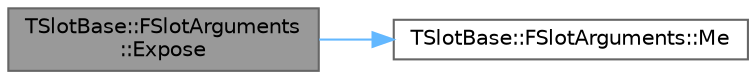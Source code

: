 digraph "TSlotBase::FSlotArguments::Expose"
{
 // INTERACTIVE_SVG=YES
 // LATEX_PDF_SIZE
  bgcolor="transparent";
  edge [fontname=Helvetica,fontsize=10,labelfontname=Helvetica,labelfontsize=10];
  node [fontname=Helvetica,fontsize=10,shape=box,height=0.2,width=0.4];
  rankdir="LR";
  Node1 [id="Node000001",label="TSlotBase::FSlotArguments\l::Expose",height=0.2,width=0.4,color="gray40", fillcolor="grey60", style="filled", fontcolor="black",tooltip="Initialize OutVarToInit with the slot that is being constructed."];
  Node1 -> Node2 [id="edge1_Node000001_Node000002",color="steelblue1",style="solid",tooltip=" "];
  Node2 [id="Node000002",label="TSlotBase::FSlotArguments::Me",height=0.2,width=0.4,color="grey40", fillcolor="white", style="filled",URL="$dd/ddb/structTSlotBase_1_1FSlotArguments.html#a481a38bccf5e5d3a5548a6fdd66e5e94",tooltip="Used by the named argument pattern as a safe way to 'return *this' for call-chaining purposes."];
}

